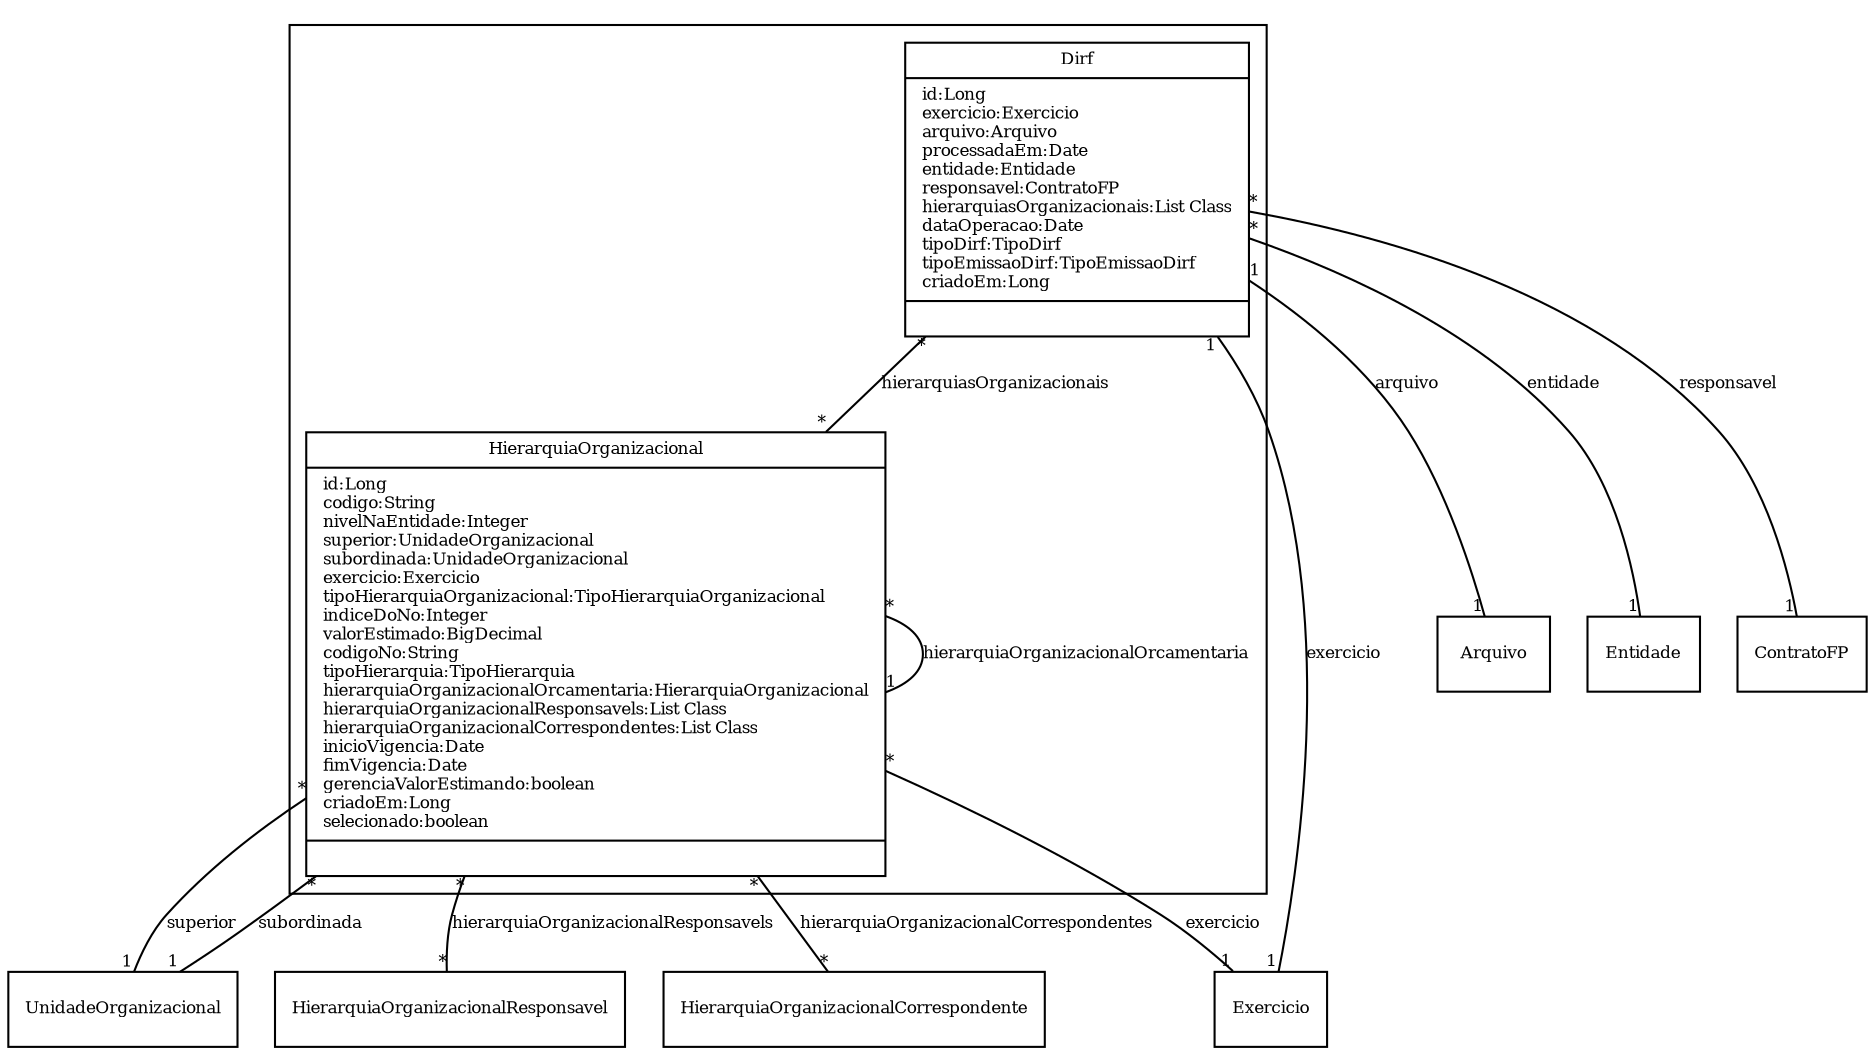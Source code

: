 digraph G{
fontname = "Times-Roman"
fontsize = 8

node [
        fontname = "Times-Roman"
        fontsize = 8
        shape = "record"
]

edge [
        fontname = "Times-Roman"
        fontsize = 8
]

subgraph clusterARQUIVO_DIRF
{
Dirf [label = "{Dirf|id:Long\lexercicio:Exercicio\larquivo:Arquivo\lprocessadaEm:Date\lentidade:Entidade\lresponsavel:ContratoFP\lhierarquiasOrganizacionais:List Class\ldataOperacao:Date\ltipoDirf:TipoDirf\ltipoEmissaoDirf:TipoEmissaoDirf\lcriadoEm:Long\l|\l}"]
HierarquiaOrganizacional [label = "{HierarquiaOrganizacional|id:Long\lcodigo:String\lnivelNaEntidade:Integer\lsuperior:UnidadeOrganizacional\lsubordinada:UnidadeOrganizacional\lexercicio:Exercicio\ltipoHierarquiaOrganizacional:TipoHierarquiaOrganizacional\lindiceDoNo:Integer\lvalorEstimado:BigDecimal\lcodigoNo:String\ltipoHierarquia:TipoHierarquia\lhierarquiaOrganizacionalOrcamentaria:HierarquiaOrganizacional\lhierarquiaOrganizacionalResponsavels:List Class\lhierarquiaOrganizacionalCorrespondentes:List Class\linicioVigencia:Date\lfimVigencia:Date\lgerenciaValorEstimando:boolean\lcriadoEm:Long\lselecionado:boolean\l|\l}"]
}
edge [arrowhead = "none" headlabel = "1" taillabel = "1"] Dirf -> Exercicio [label = "exercicio"]
edge [arrowhead = "none" headlabel = "1" taillabel = "1"] Dirf -> Arquivo [label = "arquivo"]
edge [arrowhead = "none" headlabel = "1" taillabel = "*"] Dirf -> Entidade [label = "entidade"]
edge [arrowhead = "none" headlabel = "1" taillabel = "*"] Dirf -> ContratoFP [label = "responsavel"]
edge [arrowhead = "none" headlabel = "*" taillabel = "*"] Dirf -> HierarquiaOrganizacional [label = "hierarquiasOrganizacionais"]
edge [arrowhead = "none" headlabel = "1" taillabel = "*"] HierarquiaOrganizacional -> UnidadeOrganizacional [label = "superior"]
edge [arrowhead = "none" headlabel = "1" taillabel = "*"] HierarquiaOrganizacional -> UnidadeOrganizacional [label = "subordinada"]
edge [arrowhead = "none" headlabel = "1" taillabel = "*"] HierarquiaOrganizacional -> Exercicio [label = "exercicio"]
edge [arrowhead = "none" headlabel = "1" taillabel = "*"] HierarquiaOrganizacional -> HierarquiaOrganizacional [label = "hierarquiaOrganizacionalOrcamentaria"]
edge [arrowhead = "none" headlabel = "*" taillabel = "*"] HierarquiaOrganizacional -> HierarquiaOrganizacionalResponsavel [label = "hierarquiaOrganizacionalResponsavels"]
edge [arrowhead = "none" headlabel = "*" taillabel = "*"] HierarquiaOrganizacional -> HierarquiaOrganizacionalCorrespondente [label = "hierarquiaOrganizacionalCorrespondentes"]
}
